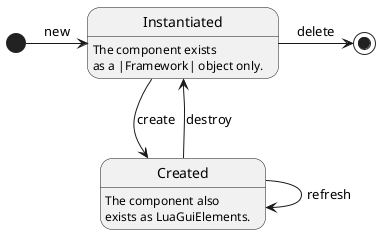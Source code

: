 @startuml
'https://plantuml.com/state-diagram
hide empty description

state Instantiated: The component exists\nas a |Framework| object only.
state Created: The component also\nexists as LuaGuiElements.

[*] -> Instantiated: new
Instantiated -> [*]: delete

Instantiated --> Created: create
Created -> Created: refresh
Created -> Instantiated: destroy

@enduml